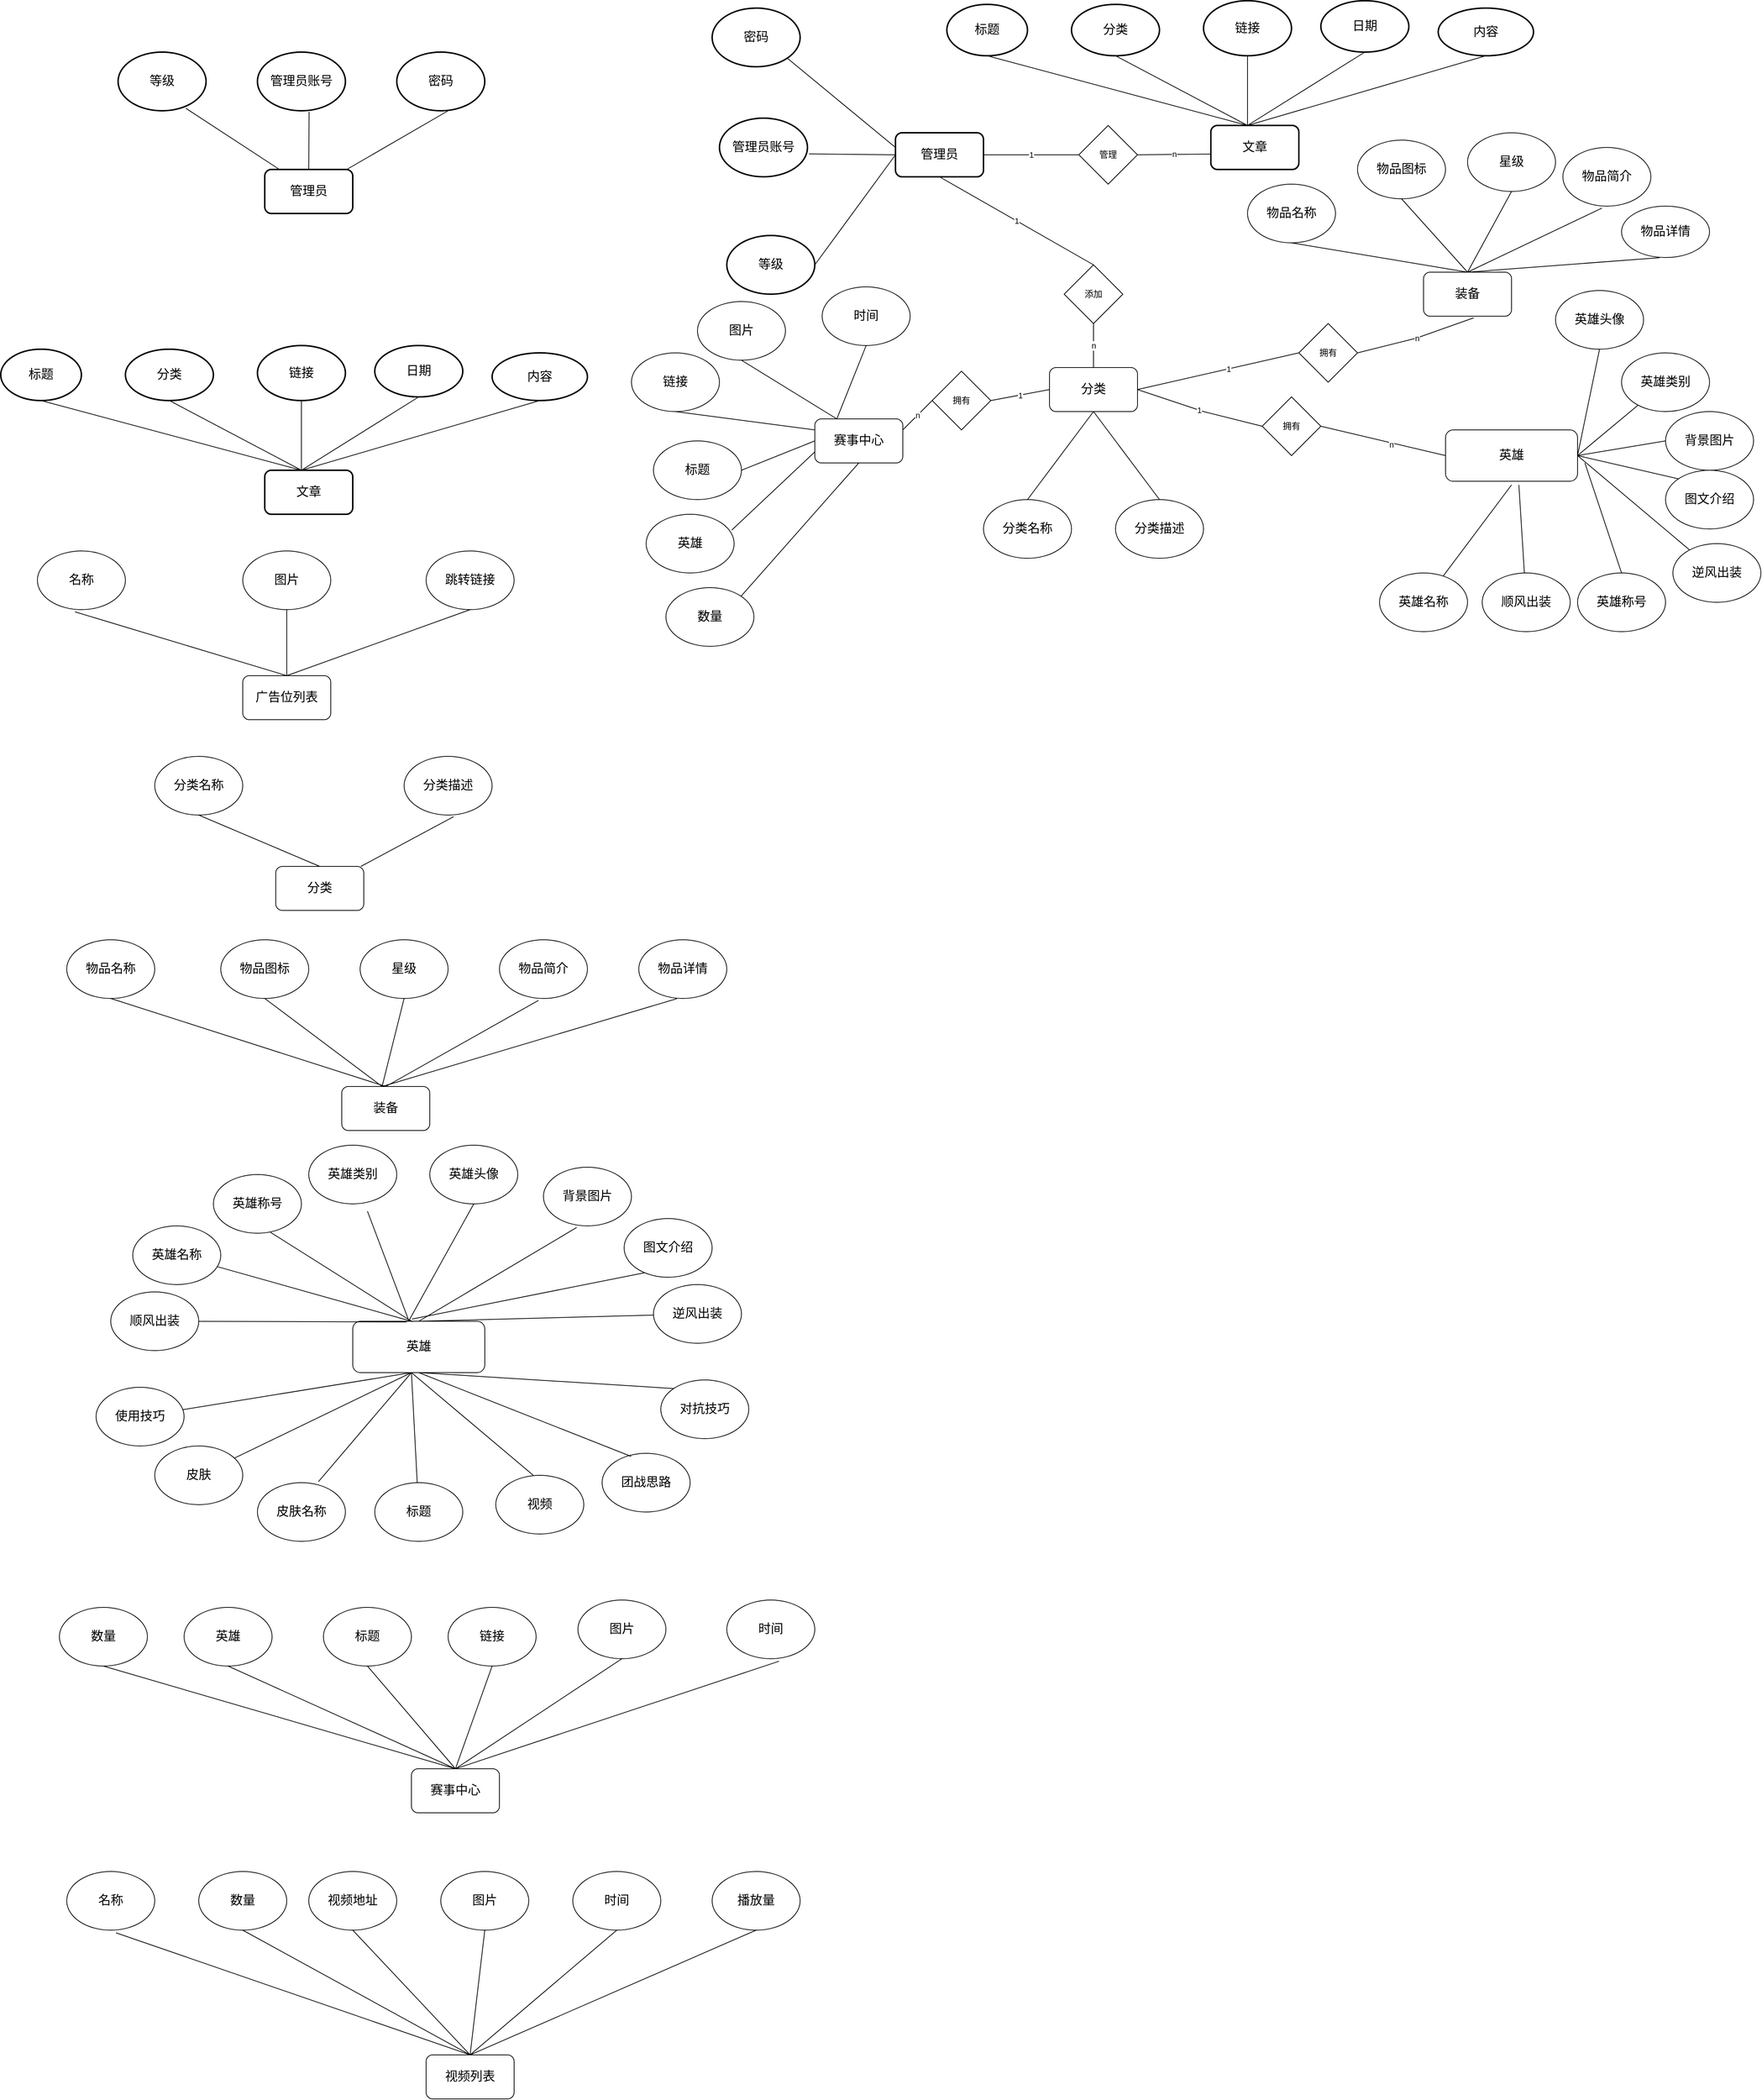 <mxfile version="17.4.6" type="github">
  <diagram id="eyGDdHHhYm5MIfj8DVzb" name="Page-1">
    <mxGraphModel dx="1697" dy="898" grid="1" gridSize="10" guides="1" tooltips="1" connect="1" arrows="1" fold="1" page="1" pageScale="1" pageWidth="827" pageHeight="1169" math="0" shadow="0">
      <root>
        <mxCell id="0" />
        <mxCell id="1" parent="0" />
        <mxCell id="hwnpkhhHSy6IdxLEVY1z-1" value="管理员" style="rounded=1;whiteSpace=wrap;html=1;strokeWidth=2;fontSize=17;" parent="1" vertex="1">
          <mxGeometry x="400" y="260" width="120" height="60" as="geometry" />
        </mxCell>
        <mxCell id="hwnpkhhHSy6IdxLEVY1z-2" value="等级" style="ellipse;whiteSpace=wrap;html=1;strokeWidth=2;fontSize=17;" parent="1" vertex="1">
          <mxGeometry x="200" y="100" width="120" height="80" as="geometry" />
        </mxCell>
        <mxCell id="hwnpkhhHSy6IdxLEVY1z-3" value="管理员账号" style="ellipse;whiteSpace=wrap;html=1;strokeWidth=2;fontSize=17;" parent="1" vertex="1">
          <mxGeometry x="390" y="100" width="120" height="80" as="geometry" />
        </mxCell>
        <mxCell id="hwnpkhhHSy6IdxLEVY1z-4" value="密码" style="ellipse;whiteSpace=wrap;html=1;strokeWidth=2;fontSize=17;" parent="1" vertex="1">
          <mxGeometry x="580" y="100" width="120" height="80" as="geometry" />
        </mxCell>
        <mxCell id="hwnpkhhHSy6IdxLEVY1z-6" value="" style="endArrow=none;html=1;rounded=0;fontSize=17;entryX=0.77;entryY=0.958;entryDx=0;entryDy=0;entryPerimeter=0;" parent="1" target="hwnpkhhHSy6IdxLEVY1z-2" edge="1">
          <mxGeometry width="50" height="50" relative="1" as="geometry">
            <mxPoint x="420" y="260" as="sourcePoint" />
            <mxPoint x="420" y="250" as="targetPoint" />
          </mxGeometry>
        </mxCell>
        <mxCell id="hwnpkhhHSy6IdxLEVY1z-7" value="" style="endArrow=none;html=1;rounded=0;fontSize=17;entryX=0.587;entryY=1.018;entryDx=0;entryDy=0;entryPerimeter=0;" parent="1" target="hwnpkhhHSy6IdxLEVY1z-3" edge="1">
          <mxGeometry width="50" height="50" relative="1" as="geometry">
            <mxPoint x="460" y="260" as="sourcePoint" />
            <mxPoint x="475" y="180" as="targetPoint" />
          </mxGeometry>
        </mxCell>
        <mxCell id="hwnpkhhHSy6IdxLEVY1z-8" value="" style="endArrow=none;html=1;rounded=0;fontSize=17;" parent="1" source="hwnpkhhHSy6IdxLEVY1z-1" edge="1">
          <mxGeometry width="50" height="50" relative="1" as="geometry">
            <mxPoint x="600" y="230" as="sourcePoint" />
            <mxPoint x="650" y="180" as="targetPoint" />
          </mxGeometry>
        </mxCell>
        <mxCell id="hwnpkhhHSy6IdxLEVY1z-9" value="文章" style="rounded=1;whiteSpace=wrap;html=1;fontSize=17;strokeWidth=2;" parent="1" vertex="1">
          <mxGeometry x="400" y="670" width="120" height="60" as="geometry" />
        </mxCell>
        <mxCell id="hwnpkhhHSy6IdxLEVY1z-10" value="标题" style="ellipse;whiteSpace=wrap;html=1;fontSize=17;strokeWidth=2;" parent="1" vertex="1">
          <mxGeometry x="40" y="505" width="110" height="70" as="geometry" />
        </mxCell>
        <mxCell id="hwnpkhhHSy6IdxLEVY1z-14" value="分类" style="ellipse;whiteSpace=wrap;html=1;fontSize=17;strokeWidth=2;" parent="1" vertex="1">
          <mxGeometry x="210" y="505" width="120" height="70" as="geometry" />
        </mxCell>
        <mxCell id="hwnpkhhHSy6IdxLEVY1z-15" value="&lt;b style=&quot;color: rgba(0, 0, 0, 0); font-family: monospace; font-size: 0px; font-style: normal; letter-spacing: normal; text-indent: 0px; text-transform: none; word-spacing: 0px; background-color: rgb(248, 249, 250);&quot;&gt;&amp;nbsp;&lt;/b&gt;" style="text;whiteSpace=wrap;html=1;fontSize=17;" parent="1" vertex="1">
          <mxGeometry x="460" y="510" width="30" height="40" as="geometry" />
        </mxCell>
        <mxCell id="hwnpkhhHSy6IdxLEVY1z-16" value="&#xa;&#xa;&lt;span style=&quot;color: rgba(0, 0, 0, 0); font-family: monospace; font-size: 0px; font-style: normal; font-weight: 400; letter-spacing: normal; text-indent: 0px; text-transform: none; word-spacing: 0px; background-color: rgb(248, 249, 250); display: inline; float: none;&quot;&gt;&amp;nbsp;&lt;/span&gt;&#xa;&#xa;" style="text;whiteSpace=wrap;html=1;fontSize=17;" parent="1" vertex="1">
          <mxGeometry x="430" y="520" width="30" height="40" as="geometry" />
        </mxCell>
        <mxCell id="hwnpkhhHSy6IdxLEVY1z-17" value="链接" style="ellipse;whiteSpace=wrap;html=1;fontSize=17;strokeWidth=2;" parent="1" vertex="1">
          <mxGeometry x="390" y="500" width="120" height="75" as="geometry" />
        </mxCell>
        <mxCell id="hwnpkhhHSy6IdxLEVY1z-18" value="日期" style="ellipse;whiteSpace=wrap;html=1;fontSize=17;strokeWidth=2;" parent="1" vertex="1">
          <mxGeometry x="550" y="500" width="120" height="70" as="geometry" />
        </mxCell>
        <mxCell id="hwnpkhhHSy6IdxLEVY1z-19" value="内容" style="ellipse;whiteSpace=wrap;html=1;fontSize=17;strokeWidth=2;" parent="1" vertex="1">
          <mxGeometry x="710" y="510" width="130" height="65" as="geometry" />
        </mxCell>
        <mxCell id="hwnpkhhHSy6IdxLEVY1z-21" value="" style="endArrow=none;html=1;rounded=0;fontSize=17;entryX=0.5;entryY=1;entryDx=0;entryDy=0;" parent="1" target="hwnpkhhHSy6IdxLEVY1z-17" edge="1">
          <mxGeometry width="50" height="50" relative="1" as="geometry">
            <mxPoint x="450" y="670" as="sourcePoint" />
            <mxPoint x="540" y="510" as="targetPoint" />
          </mxGeometry>
        </mxCell>
        <mxCell id="hwnpkhhHSy6IdxLEVY1z-22" value="" style="endArrow=none;html=1;rounded=0;fontSize=17;entryX=0.5;entryY=1;entryDx=0;entryDy=0;" parent="1" target="hwnpkhhHSy6IdxLEVY1z-18" edge="1">
          <mxGeometry width="50" height="50" relative="1" as="geometry">
            <mxPoint x="450" y="670" as="sourcePoint" />
            <mxPoint x="610" y="580" as="targetPoint" />
          </mxGeometry>
        </mxCell>
        <mxCell id="hwnpkhhHSy6IdxLEVY1z-23" value="" style="endArrow=none;html=1;rounded=0;fontSize=17;exitX=0.5;exitY=1;exitDx=0;exitDy=0;" parent="1" source="hwnpkhhHSy6IdxLEVY1z-19" edge="1">
          <mxGeometry width="50" height="50" relative="1" as="geometry">
            <mxPoint x="490" y="560" as="sourcePoint" />
            <mxPoint x="450" y="670" as="targetPoint" />
          </mxGeometry>
        </mxCell>
        <mxCell id="hwnpkhhHSy6IdxLEVY1z-24" value="" style="endArrow=none;html=1;rounded=0;fontSize=17;entryX=0.5;entryY=1;entryDx=0;entryDy=0;" parent="1" target="hwnpkhhHSy6IdxLEVY1z-14" edge="1">
          <mxGeometry width="50" height="50" relative="1" as="geometry">
            <mxPoint x="450" y="670" as="sourcePoint" />
            <mxPoint x="540" y="510" as="targetPoint" />
          </mxGeometry>
        </mxCell>
        <mxCell id="hwnpkhhHSy6IdxLEVY1z-25" value="" style="endArrow=none;html=1;rounded=0;fontSize=17;entryX=0.5;entryY=1;entryDx=0;entryDy=0;" parent="1" target="hwnpkhhHSy6IdxLEVY1z-10" edge="1">
          <mxGeometry width="50" height="50" relative="1" as="geometry">
            <mxPoint x="450" y="670" as="sourcePoint" />
            <mxPoint x="540" y="510" as="targetPoint" />
          </mxGeometry>
        </mxCell>
        <mxCell id="nd0daHBH84rm-9Ns5imj-1" value="广告位列表" style="rounded=1;whiteSpace=wrap;html=1;fontSize=17;" parent="1" vertex="1">
          <mxGeometry x="370" y="950" width="120" height="60" as="geometry" />
        </mxCell>
        <mxCell id="nd0daHBH84rm-9Ns5imj-2" value="名称" style="ellipse;whiteSpace=wrap;html=1;fontSize=17;" parent="1" vertex="1">
          <mxGeometry x="90" y="780" width="120" height="80" as="geometry" />
        </mxCell>
        <mxCell id="nd0daHBH84rm-9Ns5imj-3" value="图片" style="ellipse;whiteSpace=wrap;html=1;fontSize=17;" parent="1" vertex="1">
          <mxGeometry x="370" y="780" width="120" height="80" as="geometry" />
        </mxCell>
        <mxCell id="nd0daHBH84rm-9Ns5imj-4" value="跳转链接" style="ellipse;whiteSpace=wrap;html=1;fontSize=17;" parent="1" vertex="1">
          <mxGeometry x="620" y="780" width="120" height="80" as="geometry" />
        </mxCell>
        <mxCell id="nd0daHBH84rm-9Ns5imj-5" value="分类" style="rounded=1;whiteSpace=wrap;html=1;fontSize=17;" parent="1" vertex="1">
          <mxGeometry x="415" y="1210" width="120" height="60" as="geometry" />
        </mxCell>
        <mxCell id="nd0daHBH84rm-9Ns5imj-6" value="分类名称" style="ellipse;whiteSpace=wrap;html=1;fontSize=17;" parent="1" vertex="1">
          <mxGeometry x="250" y="1060" width="120" height="80" as="geometry" />
        </mxCell>
        <mxCell id="nd0daHBH84rm-9Ns5imj-7" value="分类描述" style="ellipse;whiteSpace=wrap;html=1;fontSize=17;" parent="1" vertex="1">
          <mxGeometry x="590" y="1060" width="120" height="80" as="geometry" />
        </mxCell>
        <mxCell id="nd0daHBH84rm-9Ns5imj-9" value="装备" style="rounded=1;whiteSpace=wrap;html=1;fontSize=17;" parent="1" vertex="1">
          <mxGeometry x="505" y="1510" width="120" height="60" as="geometry" />
        </mxCell>
        <mxCell id="nd0daHBH84rm-9Ns5imj-10" value="物品名称" style="ellipse;whiteSpace=wrap;html=1;fontSize=17;" parent="1" vertex="1">
          <mxGeometry x="130" y="1310" width="120" height="80" as="geometry" />
        </mxCell>
        <mxCell id="nd0daHBH84rm-9Ns5imj-11" value="物品图标" style="ellipse;whiteSpace=wrap;html=1;fontSize=17;" parent="1" vertex="1">
          <mxGeometry x="340" y="1310" width="120" height="80" as="geometry" />
        </mxCell>
        <mxCell id="nd0daHBH84rm-9Ns5imj-12" value="星级" style="ellipse;whiteSpace=wrap;html=1;fontSize=17;" parent="1" vertex="1">
          <mxGeometry x="530" y="1310" width="120" height="80" as="geometry" />
        </mxCell>
        <mxCell id="nd0daHBH84rm-9Ns5imj-15" value="物品简介" style="ellipse;whiteSpace=wrap;html=1;fontSize=17;" parent="1" vertex="1">
          <mxGeometry x="720" y="1310" width="120" height="80" as="geometry" />
        </mxCell>
        <mxCell id="nd0daHBH84rm-9Ns5imj-16" value="物品详情" style="ellipse;whiteSpace=wrap;html=1;fontSize=17;" parent="1" vertex="1">
          <mxGeometry x="910" y="1310" width="120" height="80" as="geometry" />
        </mxCell>
        <mxCell id="nd0daHBH84rm-9Ns5imj-17" value="英雄" style="rounded=1;whiteSpace=wrap;html=1;fontSize=17;" parent="1" vertex="1">
          <mxGeometry x="520" y="1830" width="180" height="70" as="geometry" />
        </mxCell>
        <mxCell id="nd0daHBH84rm-9Ns5imj-18" value="" style="endArrow=none;html=1;rounded=0;exitX=0.5;exitY=0;exitDx=0;exitDy=0;entryX=0.427;entryY=1.037;entryDx=0;entryDy=0;entryPerimeter=0;fontSize=17;" parent="1" source="nd0daHBH84rm-9Ns5imj-1" target="nd0daHBH84rm-9Ns5imj-2" edge="1">
          <mxGeometry width="50" height="50" relative="1" as="geometry">
            <mxPoint x="530" y="840" as="sourcePoint" />
            <mxPoint x="580" y="790" as="targetPoint" />
          </mxGeometry>
        </mxCell>
        <mxCell id="nd0daHBH84rm-9Ns5imj-19" value="" style="endArrow=none;html=1;rounded=0;exitX=0.5;exitY=0;exitDx=0;exitDy=0;fontSize=17;" parent="1" source="nd0daHBH84rm-9Ns5imj-1" target="nd0daHBH84rm-9Ns5imj-3" edge="1">
          <mxGeometry width="50" height="50" relative="1" as="geometry">
            <mxPoint x="440" y="950" as="sourcePoint" />
            <mxPoint x="580" y="790" as="targetPoint" />
          </mxGeometry>
        </mxCell>
        <mxCell id="nd0daHBH84rm-9Ns5imj-20" value="" style="endArrow=none;html=1;rounded=0;entryX=0.5;entryY=1;entryDx=0;entryDy=0;fontSize=17;" parent="1" target="nd0daHBH84rm-9Ns5imj-4" edge="1">
          <mxGeometry width="50" height="50" relative="1" as="geometry">
            <mxPoint x="430" y="950" as="sourcePoint" />
            <mxPoint x="580" y="790" as="targetPoint" />
          </mxGeometry>
        </mxCell>
        <mxCell id="nd0daHBH84rm-9Ns5imj-21" value="" style="endArrow=none;html=1;rounded=0;exitX=0.5;exitY=0;exitDx=0;exitDy=0;entryX=0.5;entryY=1;entryDx=0;entryDy=0;fontSize=17;" parent="1" source="nd0daHBH84rm-9Ns5imj-5" target="nd0daHBH84rm-9Ns5imj-6" edge="1">
          <mxGeometry width="50" height="50" relative="1" as="geometry">
            <mxPoint x="530" y="1110" as="sourcePoint" />
            <mxPoint x="580" y="1060" as="targetPoint" />
          </mxGeometry>
        </mxCell>
        <mxCell id="nd0daHBH84rm-9Ns5imj-22" value="" style="endArrow=none;html=1;rounded=0;entryX=0.563;entryY=1.028;entryDx=0;entryDy=0;entryPerimeter=0;fontSize=17;" parent="1" source="nd0daHBH84rm-9Ns5imj-5" target="nd0daHBH84rm-9Ns5imj-7" edge="1">
          <mxGeometry width="50" height="50" relative="1" as="geometry">
            <mxPoint x="530" y="1110" as="sourcePoint" />
            <mxPoint x="580" y="1060" as="targetPoint" />
          </mxGeometry>
        </mxCell>
        <mxCell id="nd0daHBH84rm-9Ns5imj-23" value="" style="endArrow=none;html=1;rounded=0;exitX=0.5;exitY=0;exitDx=0;exitDy=0;entryX=0.5;entryY=1;entryDx=0;entryDy=0;fontSize=17;" parent="1" source="nd0daHBH84rm-9Ns5imj-9" target="nd0daHBH84rm-9Ns5imj-10" edge="1">
          <mxGeometry width="50" height="50" relative="1" as="geometry">
            <mxPoint x="530" y="1370" as="sourcePoint" />
            <mxPoint x="190" y="1400" as="targetPoint" />
          </mxGeometry>
        </mxCell>
        <mxCell id="nd0daHBH84rm-9Ns5imj-24" value="" style="endArrow=none;html=1;rounded=0;entryX=0.5;entryY=1;entryDx=0;entryDy=0;fontSize=17;" parent="1" target="nd0daHBH84rm-9Ns5imj-11" edge="1">
          <mxGeometry width="50" height="50" relative="1" as="geometry">
            <mxPoint x="560" y="1510" as="sourcePoint" />
            <mxPoint x="580" y="1320" as="targetPoint" />
          </mxGeometry>
        </mxCell>
        <mxCell id="nd0daHBH84rm-9Ns5imj-25" value="" style="endArrow=none;html=1;rounded=0;entryX=0.5;entryY=1;entryDx=0;entryDy=0;fontSize=17;" parent="1" target="nd0daHBH84rm-9Ns5imj-12" edge="1">
          <mxGeometry width="50" height="50" relative="1" as="geometry">
            <mxPoint x="560" y="1510" as="sourcePoint" />
            <mxPoint x="590" y="1400" as="targetPoint" />
          </mxGeometry>
        </mxCell>
        <mxCell id="nd0daHBH84rm-9Ns5imj-26" value="" style="endArrow=none;html=1;rounded=0;exitX=0.5;exitY=0;exitDx=0;exitDy=0;entryX=0.443;entryY=1.033;entryDx=0;entryDy=0;entryPerimeter=0;fontSize=17;" parent="1" source="nd0daHBH84rm-9Ns5imj-9" target="nd0daHBH84rm-9Ns5imj-15" edge="1">
          <mxGeometry width="50" height="50" relative="1" as="geometry">
            <mxPoint x="530" y="1370" as="sourcePoint" />
            <mxPoint x="580" y="1320" as="targetPoint" />
          </mxGeometry>
        </mxCell>
        <mxCell id="nd0daHBH84rm-9Ns5imj-27" value="" style="endArrow=none;html=1;rounded=0;entryX=0.433;entryY=1.003;entryDx=0;entryDy=0;entryPerimeter=0;fontSize=17;" parent="1" target="nd0daHBH84rm-9Ns5imj-16" edge="1">
          <mxGeometry width="50" height="50" relative="1" as="geometry">
            <mxPoint x="560" y="1510" as="sourcePoint" />
            <mxPoint x="580" y="1320" as="targetPoint" />
          </mxGeometry>
        </mxCell>
        <mxCell id="nd0daHBH84rm-9Ns5imj-28" value="英雄名称" style="ellipse;whiteSpace=wrap;html=1;fontSize=17;" parent="1" vertex="1">
          <mxGeometry x="220" y="1700" width="120" height="80" as="geometry" />
        </mxCell>
        <mxCell id="nd0daHBH84rm-9Ns5imj-29" value="英雄称号" style="ellipse;whiteSpace=wrap;html=1;fontSize=17;" parent="1" vertex="1">
          <mxGeometry x="330" y="1630" width="120" height="80" as="geometry" />
        </mxCell>
        <mxCell id="nd0daHBH84rm-9Ns5imj-30" value="英雄类别" style="ellipse;whiteSpace=wrap;html=1;fontSize=17;" parent="1" vertex="1">
          <mxGeometry x="460" y="1590" width="120" height="80" as="geometry" />
        </mxCell>
        <mxCell id="nd0daHBH84rm-9Ns5imj-31" value="英雄头像" style="ellipse;whiteSpace=wrap;html=1;fontSize=17;" parent="1" vertex="1">
          <mxGeometry x="625" y="1590" width="120" height="80" as="geometry" />
        </mxCell>
        <mxCell id="nd0daHBH84rm-9Ns5imj-32" value="背景图片" style="ellipse;whiteSpace=wrap;html=1;fontSize=17;" parent="1" vertex="1">
          <mxGeometry x="780" y="1620" width="120" height="80" as="geometry" />
        </mxCell>
        <mxCell id="nd0daHBH84rm-9Ns5imj-33" value="图文介绍" style="ellipse;whiteSpace=wrap;html=1;fontSize=17;" parent="1" vertex="1">
          <mxGeometry x="890" y="1690" width="120" height="80" as="geometry" />
        </mxCell>
        <mxCell id="nd0daHBH84rm-9Ns5imj-34" value="皮肤" style="ellipse;whiteSpace=wrap;html=1;fontSize=17;" parent="1" vertex="1">
          <mxGeometry x="250" y="2000" width="120" height="80" as="geometry" />
        </mxCell>
        <mxCell id="nd0daHBH84rm-9Ns5imj-35" value="皮肤名称" style="ellipse;whiteSpace=wrap;html=1;fontSize=17;" parent="1" vertex="1">
          <mxGeometry x="390" y="2050" width="120" height="80" as="geometry" />
        </mxCell>
        <mxCell id="nd0daHBH84rm-9Ns5imj-36" value="标题" style="ellipse;whiteSpace=wrap;html=1;fontSize=17;" parent="1" vertex="1">
          <mxGeometry x="550" y="2050" width="120" height="80" as="geometry" />
        </mxCell>
        <mxCell id="nd0daHBH84rm-9Ns5imj-37" value="视频" style="ellipse;whiteSpace=wrap;html=1;fontSize=17;" parent="1" vertex="1">
          <mxGeometry x="715" y="2040" width="120" height="80" as="geometry" />
        </mxCell>
        <mxCell id="nd0daHBH84rm-9Ns5imj-38" value="顺风出装" style="ellipse;whiteSpace=wrap;html=1;fontSize=17;" parent="1" vertex="1">
          <mxGeometry x="190" y="1790" width="120" height="80" as="geometry" />
        </mxCell>
        <mxCell id="nd0daHBH84rm-9Ns5imj-39" value="逆风出装" style="ellipse;whiteSpace=wrap;html=1;fontSize=17;" parent="1" vertex="1">
          <mxGeometry x="930" y="1780" width="120" height="80" as="geometry" />
        </mxCell>
        <mxCell id="nd0daHBH84rm-9Ns5imj-40" value="使用技巧" style="ellipse;whiteSpace=wrap;html=1;fontSize=17;" parent="1" vertex="1">
          <mxGeometry x="170" y="1920" width="120" height="80" as="geometry" />
        </mxCell>
        <mxCell id="nd0daHBH84rm-9Ns5imj-41" value="对抗技巧" style="ellipse;whiteSpace=wrap;html=1;fontSize=17;" parent="1" vertex="1">
          <mxGeometry x="940" y="1910" width="120" height="80" as="geometry" />
        </mxCell>
        <mxCell id="nd0daHBH84rm-9Ns5imj-42" value="团战思路" style="ellipse;whiteSpace=wrap;html=1;fontSize=17;" parent="1" vertex="1">
          <mxGeometry x="860" y="2010" width="120" height="80" as="geometry" />
        </mxCell>
        <mxCell id="nd0daHBH84rm-9Ns5imj-43" value="" style="endArrow=none;html=1;rounded=0;fontSize=17;" parent="1" source="nd0daHBH84rm-9Ns5imj-17" edge="1">
          <mxGeometry width="50" height="50" relative="1" as="geometry">
            <mxPoint x="580" y="1910" as="sourcePoint" />
            <mxPoint x="540" y="1680" as="targetPoint" />
          </mxGeometry>
        </mxCell>
        <mxCell id="nd0daHBH84rm-9Ns5imj-44" value="" style="endArrow=none;html=1;rounded=0;fontSize=17;entryX=0.5;entryY=1;entryDx=0;entryDy=0;exitX=0.427;exitY=-0.02;exitDx=0;exitDy=0;exitPerimeter=0;" parent="1" source="nd0daHBH84rm-9Ns5imj-17" target="nd0daHBH84rm-9Ns5imj-31" edge="1">
          <mxGeometry width="50" height="50" relative="1" as="geometry">
            <mxPoint x="580" y="1910" as="sourcePoint" />
            <mxPoint x="630" y="1860" as="targetPoint" />
          </mxGeometry>
        </mxCell>
        <mxCell id="nd0daHBH84rm-9Ns5imj-45" value="" style="endArrow=none;html=1;rounded=0;fontSize=17;entryX=0.377;entryY=1.028;entryDx=0;entryDy=0;entryPerimeter=0;" parent="1" target="nd0daHBH84rm-9Ns5imj-32" edge="1">
          <mxGeometry width="50" height="50" relative="1" as="geometry">
            <mxPoint x="610" y="1830" as="sourcePoint" />
            <mxPoint x="630" y="1860" as="targetPoint" />
          </mxGeometry>
        </mxCell>
        <mxCell id="nd0daHBH84rm-9Ns5imj-46" value="" style="endArrow=none;html=1;rounded=0;fontSize=17;exitX=0.647;exitY=0.983;exitDx=0;exitDy=0;exitPerimeter=0;" parent="1" source="nd0daHBH84rm-9Ns5imj-29" edge="1">
          <mxGeometry width="50" height="50" relative="1" as="geometry">
            <mxPoint x="580" y="1910" as="sourcePoint" />
            <mxPoint x="600" y="1830" as="targetPoint" />
          </mxGeometry>
        </mxCell>
        <mxCell id="nd0daHBH84rm-9Ns5imj-47" value="" style="endArrow=none;html=1;rounded=0;fontSize=17;entryX=0.431;entryY=-0.031;entryDx=0;entryDy=0;entryPerimeter=0;" parent="1" source="nd0daHBH84rm-9Ns5imj-28" target="nd0daHBH84rm-9Ns5imj-17" edge="1">
          <mxGeometry width="50" height="50" relative="1" as="geometry">
            <mxPoint x="580" y="1910" as="sourcePoint" />
            <mxPoint x="630" y="1860" as="targetPoint" />
            <Array as="points">
              <mxPoint x="600" y="1830" />
            </Array>
          </mxGeometry>
        </mxCell>
        <mxCell id="nd0daHBH84rm-9Ns5imj-48" value="" style="endArrow=none;html=1;rounded=0;fontSize=17;entryX=0.409;entryY=0.014;entryDx=0;entryDy=0;entryPerimeter=0;" parent="1" source="nd0daHBH84rm-9Ns5imj-38" target="nd0daHBH84rm-9Ns5imj-17" edge="1">
          <mxGeometry width="50" height="50" relative="1" as="geometry">
            <mxPoint x="580" y="1910" as="sourcePoint" />
            <mxPoint x="630" y="1860" as="targetPoint" />
          </mxGeometry>
        </mxCell>
        <mxCell id="nd0daHBH84rm-9Ns5imj-49" value="" style="endArrow=none;html=1;rounded=0;fontSize=17;" parent="1" source="nd0daHBH84rm-9Ns5imj-39" edge="1">
          <mxGeometry width="50" height="50" relative="1" as="geometry">
            <mxPoint x="580" y="1910" as="sourcePoint" />
            <mxPoint x="610" y="1830" as="targetPoint" />
          </mxGeometry>
        </mxCell>
        <mxCell id="nd0daHBH84rm-9Ns5imj-50" value="" style="endArrow=none;html=1;rounded=0;fontSize=17;" parent="1" source="nd0daHBH84rm-9Ns5imj-34" edge="1">
          <mxGeometry width="50" height="50" relative="1" as="geometry">
            <mxPoint x="580" y="1910" as="sourcePoint" />
            <mxPoint x="600" y="1900" as="targetPoint" />
          </mxGeometry>
        </mxCell>
        <mxCell id="nd0daHBH84rm-9Ns5imj-51" value="" style="endArrow=none;html=1;rounded=0;fontSize=17;exitX=0.693;exitY=-0.017;exitDx=0;exitDy=0;exitPerimeter=0;" parent="1" source="nd0daHBH84rm-9Ns5imj-35" edge="1">
          <mxGeometry width="50" height="50" relative="1" as="geometry">
            <mxPoint x="580" y="1910" as="sourcePoint" />
            <mxPoint x="600" y="1900" as="targetPoint" />
          </mxGeometry>
        </mxCell>
        <mxCell id="nd0daHBH84rm-9Ns5imj-52" value="" style="endArrow=none;html=1;rounded=0;fontSize=17;" parent="1" target="nd0daHBH84rm-9Ns5imj-36" edge="1">
          <mxGeometry width="50" height="50" relative="1" as="geometry">
            <mxPoint x="600" y="1900" as="sourcePoint" />
            <mxPoint x="630" y="1860" as="targetPoint" />
          </mxGeometry>
        </mxCell>
        <mxCell id="nd0daHBH84rm-9Ns5imj-53" value="" style="endArrow=none;html=1;rounded=0;fontSize=17;entryX=0.425;entryY=-0.002;entryDx=0;entryDy=0;entryPerimeter=0;" parent="1" target="nd0daHBH84rm-9Ns5imj-37" edge="1">
          <mxGeometry width="50" height="50" relative="1" as="geometry">
            <mxPoint x="600" y="1900" as="sourcePoint" />
            <mxPoint x="630" y="1860" as="targetPoint" />
          </mxGeometry>
        </mxCell>
        <mxCell id="nd0daHBH84rm-9Ns5imj-54" value="" style="endArrow=none;html=1;rounded=0;fontSize=17;entryX=0.33;entryY=0.053;entryDx=0;entryDy=0;entryPerimeter=0;" parent="1" target="nd0daHBH84rm-9Ns5imj-42" edge="1">
          <mxGeometry width="50" height="50" relative="1" as="geometry">
            <mxPoint x="610" y="1900" as="sourcePoint" />
            <mxPoint x="630" y="1860" as="targetPoint" />
          </mxGeometry>
        </mxCell>
        <mxCell id="nd0daHBH84rm-9Ns5imj-55" value="" style="endArrow=none;html=1;rounded=0;fontSize=17;entryX=0;entryY=0;entryDx=0;entryDy=0;" parent="1" target="nd0daHBH84rm-9Ns5imj-41" edge="1">
          <mxGeometry width="50" height="50" relative="1" as="geometry">
            <mxPoint x="610" y="1900" as="sourcePoint" />
            <mxPoint x="630" y="1860" as="targetPoint" />
          </mxGeometry>
        </mxCell>
        <mxCell id="nd0daHBH84rm-9Ns5imj-56" value="" style="endArrow=none;html=1;rounded=0;fontSize=17;entryX=0.233;entryY=0.923;entryDx=0;entryDy=0;entryPerimeter=0;exitX=0.449;exitY=-0.043;exitDx=0;exitDy=0;exitPerimeter=0;" parent="1" source="nd0daHBH84rm-9Ns5imj-17" target="nd0daHBH84rm-9Ns5imj-33" edge="1">
          <mxGeometry width="50" height="50" relative="1" as="geometry">
            <mxPoint x="580" y="1910" as="sourcePoint" />
            <mxPoint x="630" y="1860" as="targetPoint" />
          </mxGeometry>
        </mxCell>
        <mxCell id="nd0daHBH84rm-9Ns5imj-58" value="" style="endArrow=none;html=1;rounded=0;fontSize=17;" parent="1" source="nd0daHBH84rm-9Ns5imj-40" edge="1">
          <mxGeometry width="50" height="50" relative="1" as="geometry">
            <mxPoint x="650" y="1880" as="sourcePoint" />
            <mxPoint x="600" y="1900" as="targetPoint" />
          </mxGeometry>
        </mxCell>
        <mxCell id="nd0daHBH84rm-9Ns5imj-59" value="赛事中心" style="rounded=1;whiteSpace=wrap;html=1;fontSize=17;" parent="1" vertex="1">
          <mxGeometry x="600" y="2440" width="120" height="60" as="geometry" />
        </mxCell>
        <mxCell id="nd0daHBH84rm-9Ns5imj-60" value="数量" style="ellipse;whiteSpace=wrap;html=1;fontSize=17;" parent="1" vertex="1">
          <mxGeometry x="120" y="2220" width="120" height="80" as="geometry" />
        </mxCell>
        <mxCell id="nd0daHBH84rm-9Ns5imj-61" value="标题" style="ellipse;whiteSpace=wrap;html=1;fontSize=17;" parent="1" vertex="1">
          <mxGeometry x="480" y="2220" width="120" height="80" as="geometry" />
        </mxCell>
        <mxCell id="nd0daHBH84rm-9Ns5imj-62" value="链接" style="ellipse;whiteSpace=wrap;html=1;fontSize=17;" parent="1" vertex="1">
          <mxGeometry x="650" y="2220" width="120" height="80" as="geometry" />
        </mxCell>
        <mxCell id="nd0daHBH84rm-9Ns5imj-63" value="英雄" style="ellipse;whiteSpace=wrap;html=1;fontSize=17;" parent="1" vertex="1">
          <mxGeometry x="290" y="2220" width="120" height="80" as="geometry" />
        </mxCell>
        <mxCell id="nd0daHBH84rm-9Ns5imj-64" value="图片" style="ellipse;whiteSpace=wrap;html=1;fontSize=17;" parent="1" vertex="1">
          <mxGeometry x="827" y="2210" width="120" height="80" as="geometry" />
        </mxCell>
        <mxCell id="nd0daHBH84rm-9Ns5imj-65" value="时间" style="ellipse;whiteSpace=wrap;html=1;fontSize=17;" parent="1" vertex="1">
          <mxGeometry x="1030" y="2210" width="120" height="80" as="geometry" />
        </mxCell>
        <mxCell id="nd0daHBH84rm-9Ns5imj-66" value="" style="endArrow=none;html=1;rounded=0;fontSize=17;exitX=0.5;exitY=1;exitDx=0;exitDy=0;entryX=0.5;entryY=0;entryDx=0;entryDy=0;" parent="1" source="nd0daHBH84rm-9Ns5imj-60" target="nd0daHBH84rm-9Ns5imj-59" edge="1">
          <mxGeometry width="50" height="50" relative="1" as="geometry">
            <mxPoint x="640" y="2410" as="sourcePoint" />
            <mxPoint x="690" y="2360" as="targetPoint" />
          </mxGeometry>
        </mxCell>
        <mxCell id="nd0daHBH84rm-9Ns5imj-67" value="" style="endArrow=none;html=1;rounded=0;fontSize=17;exitX=0.5;exitY=1;exitDx=0;exitDy=0;entryX=0.5;entryY=0;entryDx=0;entryDy=0;" parent="1" source="nd0daHBH84rm-9Ns5imj-63" target="nd0daHBH84rm-9Ns5imj-59" edge="1">
          <mxGeometry width="50" height="50" relative="1" as="geometry">
            <mxPoint x="640" y="2410" as="sourcePoint" />
            <mxPoint x="690" y="2360" as="targetPoint" />
          </mxGeometry>
        </mxCell>
        <mxCell id="nd0daHBH84rm-9Ns5imj-68" value="" style="endArrow=none;html=1;rounded=0;fontSize=17;exitX=0.5;exitY=1;exitDx=0;exitDy=0;entryX=0.5;entryY=0;entryDx=0;entryDy=0;" parent="1" source="nd0daHBH84rm-9Ns5imj-61" target="nd0daHBH84rm-9Ns5imj-59" edge="1">
          <mxGeometry width="50" height="50" relative="1" as="geometry">
            <mxPoint x="640" y="2410" as="sourcePoint" />
            <mxPoint x="690" y="2360" as="targetPoint" />
          </mxGeometry>
        </mxCell>
        <mxCell id="nd0daHBH84rm-9Ns5imj-69" value="" style="endArrow=none;html=1;rounded=0;fontSize=17;entryX=0.5;entryY=1;entryDx=0;entryDy=0;exitX=0.5;exitY=0;exitDx=0;exitDy=0;" parent="1" source="nd0daHBH84rm-9Ns5imj-59" target="nd0daHBH84rm-9Ns5imj-62" edge="1">
          <mxGeometry width="50" height="50" relative="1" as="geometry">
            <mxPoint x="640" y="2410" as="sourcePoint" />
            <mxPoint x="690" y="2360" as="targetPoint" />
          </mxGeometry>
        </mxCell>
        <mxCell id="nd0daHBH84rm-9Ns5imj-70" value="" style="endArrow=none;html=1;rounded=0;fontSize=17;entryX=0.5;entryY=1;entryDx=0;entryDy=0;exitX=0.5;exitY=0;exitDx=0;exitDy=0;" parent="1" source="nd0daHBH84rm-9Ns5imj-59" target="nd0daHBH84rm-9Ns5imj-64" edge="1">
          <mxGeometry width="50" height="50" relative="1" as="geometry">
            <mxPoint x="650" y="2440" as="sourcePoint" />
            <mxPoint x="690" y="2360" as="targetPoint" />
          </mxGeometry>
        </mxCell>
        <mxCell id="nd0daHBH84rm-9Ns5imj-71" value="" style="endArrow=none;html=1;rounded=0;fontSize=17;entryX=0.593;entryY=1.043;entryDx=0;entryDy=0;entryPerimeter=0;exitX=0.5;exitY=0;exitDx=0;exitDy=0;" parent="1" source="nd0daHBH84rm-9Ns5imj-59" target="nd0daHBH84rm-9Ns5imj-65" edge="1">
          <mxGeometry width="50" height="50" relative="1" as="geometry">
            <mxPoint x="640" y="2410" as="sourcePoint" />
            <mxPoint x="690" y="2360" as="targetPoint" />
          </mxGeometry>
        </mxCell>
        <mxCell id="nd0daHBH84rm-9Ns5imj-72" value="视频列表" style="rounded=1;whiteSpace=wrap;html=1;fontSize=17;" parent="1" vertex="1">
          <mxGeometry x="620" y="2830" width="120" height="60" as="geometry" />
        </mxCell>
        <mxCell id="nd0daHBH84rm-9Ns5imj-73" value="名称" style="ellipse;whiteSpace=wrap;html=1;fontSize=17;" parent="1" vertex="1">
          <mxGeometry x="130" y="2580" width="120" height="80" as="geometry" />
        </mxCell>
        <mxCell id="nd0daHBH84rm-9Ns5imj-74" value="视频地址" style="ellipse;whiteSpace=wrap;html=1;fontSize=17;" parent="1" vertex="1">
          <mxGeometry x="460" y="2580" width="120" height="80" as="geometry" />
        </mxCell>
        <mxCell id="nd0daHBH84rm-9Ns5imj-75" value="图片" style="ellipse;whiteSpace=wrap;html=1;fontSize=17;" parent="1" vertex="1">
          <mxGeometry x="640" y="2580" width="120" height="80" as="geometry" />
        </mxCell>
        <mxCell id="nd0daHBH84rm-9Ns5imj-76" value="数量" style="ellipse;whiteSpace=wrap;html=1;fontSize=17;" parent="1" vertex="1">
          <mxGeometry x="310" y="2580" width="120" height="80" as="geometry" />
        </mxCell>
        <mxCell id="nd0daHBH84rm-9Ns5imj-77" value="时间" style="ellipse;whiteSpace=wrap;html=1;fontSize=17;" parent="1" vertex="1">
          <mxGeometry x="820" y="2580" width="120" height="80" as="geometry" />
        </mxCell>
        <mxCell id="nd0daHBH84rm-9Ns5imj-78" value="播放量" style="ellipse;whiteSpace=wrap;html=1;fontSize=17;" parent="1" vertex="1">
          <mxGeometry x="1010" y="2580" width="120" height="80" as="geometry" />
        </mxCell>
        <mxCell id="nd0daHBH84rm-9Ns5imj-79" value="" style="endArrow=none;html=1;rounded=0;fontSize=17;exitX=0.56;exitY=1.045;exitDx=0;exitDy=0;exitPerimeter=0;entryX=0.5;entryY=0;entryDx=0;entryDy=0;" parent="1" source="nd0daHBH84rm-9Ns5imj-73" target="nd0daHBH84rm-9Ns5imj-72" edge="1">
          <mxGeometry width="50" height="50" relative="1" as="geometry">
            <mxPoint x="590" y="2810" as="sourcePoint" />
            <mxPoint x="640" y="2760" as="targetPoint" />
          </mxGeometry>
        </mxCell>
        <mxCell id="nd0daHBH84rm-9Ns5imj-80" value="" style="endArrow=none;html=1;rounded=0;fontSize=17;entryX=0.5;entryY=1;entryDx=0;entryDy=0;" parent="1" target="nd0daHBH84rm-9Ns5imj-76" edge="1">
          <mxGeometry width="50" height="50" relative="1" as="geometry">
            <mxPoint x="680" y="2830" as="sourcePoint" />
            <mxPoint x="640" y="2760" as="targetPoint" />
          </mxGeometry>
        </mxCell>
        <mxCell id="nd0daHBH84rm-9Ns5imj-81" value="" style="endArrow=none;html=1;rounded=0;fontSize=17;entryX=0.5;entryY=1;entryDx=0;entryDy=0;exitX=0.5;exitY=0;exitDx=0;exitDy=0;" parent="1" source="nd0daHBH84rm-9Ns5imj-72" target="nd0daHBH84rm-9Ns5imj-74" edge="1">
          <mxGeometry width="50" height="50" relative="1" as="geometry">
            <mxPoint x="590" y="2810" as="sourcePoint" />
            <mxPoint x="640" y="2760" as="targetPoint" />
          </mxGeometry>
        </mxCell>
        <mxCell id="nd0daHBH84rm-9Ns5imj-82" value="" style="endArrow=none;html=1;rounded=0;fontSize=17;entryX=0.5;entryY=1;entryDx=0;entryDy=0;exitX=0.5;exitY=0;exitDx=0;exitDy=0;" parent="1" source="nd0daHBH84rm-9Ns5imj-72" target="nd0daHBH84rm-9Ns5imj-75" edge="1">
          <mxGeometry width="50" height="50" relative="1" as="geometry">
            <mxPoint x="590" y="2810" as="sourcePoint" />
            <mxPoint x="640" y="2760" as="targetPoint" />
          </mxGeometry>
        </mxCell>
        <mxCell id="nd0daHBH84rm-9Ns5imj-83" value="" style="endArrow=none;html=1;rounded=0;fontSize=17;entryX=0.5;entryY=1;entryDx=0;entryDy=0;exitX=0.5;exitY=0;exitDx=0;exitDy=0;" parent="1" source="nd0daHBH84rm-9Ns5imj-72" target="nd0daHBH84rm-9Ns5imj-77" edge="1">
          <mxGeometry width="50" height="50" relative="1" as="geometry">
            <mxPoint x="590" y="2810" as="sourcePoint" />
            <mxPoint x="640" y="2760" as="targetPoint" />
          </mxGeometry>
        </mxCell>
        <mxCell id="nd0daHBH84rm-9Ns5imj-84" value="" style="endArrow=none;html=1;rounded=0;fontSize=17;entryX=0.5;entryY=1;entryDx=0;entryDy=0;" parent="1" target="nd0daHBH84rm-9Ns5imj-78" edge="1">
          <mxGeometry width="50" height="50" relative="1" as="geometry">
            <mxPoint x="680" y="2830" as="sourcePoint" />
            <mxPoint x="640" y="2760" as="targetPoint" />
          </mxGeometry>
        </mxCell>
        <mxCell id="pHRaRe6TvIiZjguY3lsM-1" value="管理员" style="rounded=1;whiteSpace=wrap;html=1;strokeWidth=2;fontSize=17;" vertex="1" parent="1">
          <mxGeometry x="1260" y="210" width="120" height="60" as="geometry" />
        </mxCell>
        <mxCell id="pHRaRe6TvIiZjguY3lsM-2" value="等级" style="ellipse;whiteSpace=wrap;html=1;strokeWidth=2;fontSize=17;" vertex="1" parent="1">
          <mxGeometry x="1030" y="350" width="120" height="80" as="geometry" />
        </mxCell>
        <mxCell id="pHRaRe6TvIiZjguY3lsM-3" value="管理员账号" style="ellipse;whiteSpace=wrap;html=1;strokeWidth=2;fontSize=17;" vertex="1" parent="1">
          <mxGeometry x="1020" y="190" width="120" height="80" as="geometry" />
        </mxCell>
        <mxCell id="pHRaRe6TvIiZjguY3lsM-4" value="密码" style="ellipse;whiteSpace=wrap;html=1;strokeWidth=2;fontSize=17;" vertex="1" parent="1">
          <mxGeometry x="1010" y="40" width="120" height="80" as="geometry" />
        </mxCell>
        <mxCell id="pHRaRe6TvIiZjguY3lsM-5" value="" style="endArrow=none;html=1;rounded=0;fontSize=17;entryX=1;entryY=0.5;entryDx=0;entryDy=0;" edge="1" parent="1" target="pHRaRe6TvIiZjguY3lsM-2">
          <mxGeometry width="50" height="50" relative="1" as="geometry">
            <mxPoint x="1260" y="240" as="sourcePoint" />
            <mxPoint x="1160" y="380" as="targetPoint" />
          </mxGeometry>
        </mxCell>
        <mxCell id="pHRaRe6TvIiZjguY3lsM-6" value="" style="endArrow=none;html=1;rounded=0;fontSize=17;entryX=1.017;entryY=0.61;entryDx=0;entryDy=0;entryPerimeter=0;exitX=0;exitY=0.5;exitDx=0;exitDy=0;" edge="1" parent="1" target="pHRaRe6TvIiZjguY3lsM-3" source="pHRaRe6TvIiZjguY3lsM-1">
          <mxGeometry width="50" height="50" relative="1" as="geometry">
            <mxPoint x="1320" y="210" as="sourcePoint" />
            <mxPoint x="1335" y="130" as="targetPoint" />
          </mxGeometry>
        </mxCell>
        <mxCell id="pHRaRe6TvIiZjguY3lsM-7" value="" style="endArrow=none;html=1;rounded=0;fontSize=17;entryX=1;entryY=1;entryDx=0;entryDy=0;" edge="1" parent="1" target="pHRaRe6TvIiZjguY3lsM-4">
          <mxGeometry width="50" height="50" relative="1" as="geometry">
            <mxPoint x="1260" y="230" as="sourcePoint" />
            <mxPoint x="1510" y="130" as="targetPoint" />
          </mxGeometry>
        </mxCell>
        <mxCell id="pHRaRe6TvIiZjguY3lsM-48" value="管理" style="rhombus;whiteSpace=wrap;html=1;" vertex="1" parent="1">
          <mxGeometry x="1510" y="200" width="80" height="80" as="geometry" />
        </mxCell>
        <mxCell id="pHRaRe6TvIiZjguY3lsM-49" value="1" style="endArrow=none;html=1;rounded=0;exitX=1;exitY=0.5;exitDx=0;exitDy=0;entryX=0;entryY=0.5;entryDx=0;entryDy=0;" edge="1" parent="1" source="pHRaRe6TvIiZjguY3lsM-1" target="pHRaRe6TvIiZjguY3lsM-48">
          <mxGeometry width="50" height="50" relative="1" as="geometry">
            <mxPoint x="1560" y="250" as="sourcePoint" />
            <mxPoint x="1610" y="200" as="targetPoint" />
            <Array as="points">
              <mxPoint x="1440" y="240" />
            </Array>
          </mxGeometry>
        </mxCell>
        <mxCell id="pHRaRe6TvIiZjguY3lsM-83" value="文章" style="rounded=1;whiteSpace=wrap;html=1;fontSize=17;strokeWidth=2;" vertex="1" parent="1">
          <mxGeometry x="1690" y="200" width="120" height="60" as="geometry" />
        </mxCell>
        <mxCell id="pHRaRe6TvIiZjguY3lsM-84" value="标题" style="ellipse;whiteSpace=wrap;html=1;fontSize=17;strokeWidth=2;" vertex="1" parent="1">
          <mxGeometry x="1330" y="35" width="110" height="70" as="geometry" />
        </mxCell>
        <mxCell id="pHRaRe6TvIiZjguY3lsM-85" value="分类" style="ellipse;whiteSpace=wrap;html=1;fontSize=17;strokeWidth=2;" vertex="1" parent="1">
          <mxGeometry x="1500" y="35" width="120" height="70" as="geometry" />
        </mxCell>
        <mxCell id="pHRaRe6TvIiZjguY3lsM-86" value="&lt;b style=&quot;color: rgba(0, 0, 0, 0); font-family: monospace; font-size: 0px; font-style: normal; letter-spacing: normal; text-indent: 0px; text-transform: none; word-spacing: 0px; background-color: rgb(248, 249, 250);&quot;&gt;&amp;nbsp;&lt;/b&gt;" style="text;whiteSpace=wrap;html=1;fontSize=17;" vertex="1" parent="1">
          <mxGeometry x="1750" y="40" width="30" height="40" as="geometry" />
        </mxCell>
        <mxCell id="pHRaRe6TvIiZjguY3lsM-87" value="&#xa;&#xa;&lt;span style=&quot;color: rgba(0, 0, 0, 0); font-family: monospace; font-size: 0px; font-style: normal; font-weight: 400; letter-spacing: normal; text-indent: 0px; text-transform: none; word-spacing: 0px; background-color: rgb(248, 249, 250); display: inline; float: none;&quot;&gt;&amp;nbsp;&lt;/span&gt;&#xa;&#xa;" style="text;whiteSpace=wrap;html=1;fontSize=17;" vertex="1" parent="1">
          <mxGeometry x="1720" y="50" width="30" height="40" as="geometry" />
        </mxCell>
        <mxCell id="pHRaRe6TvIiZjguY3lsM-88" value="链接" style="ellipse;whiteSpace=wrap;html=1;fontSize=17;strokeWidth=2;" vertex="1" parent="1">
          <mxGeometry x="1680" y="30" width="120" height="75" as="geometry" />
        </mxCell>
        <mxCell id="pHRaRe6TvIiZjguY3lsM-89" value="日期" style="ellipse;whiteSpace=wrap;html=1;fontSize=17;strokeWidth=2;" vertex="1" parent="1">
          <mxGeometry x="1840" y="30" width="120" height="70" as="geometry" />
        </mxCell>
        <mxCell id="pHRaRe6TvIiZjguY3lsM-90" value="内容" style="ellipse;whiteSpace=wrap;html=1;fontSize=17;strokeWidth=2;" vertex="1" parent="1">
          <mxGeometry x="2000" y="40" width="130" height="65" as="geometry" />
        </mxCell>
        <mxCell id="pHRaRe6TvIiZjguY3lsM-91" value="" style="endArrow=none;html=1;rounded=0;fontSize=17;entryX=0.5;entryY=1;entryDx=0;entryDy=0;" edge="1" parent="1" target="pHRaRe6TvIiZjguY3lsM-88">
          <mxGeometry width="50" height="50" relative="1" as="geometry">
            <mxPoint x="1740" y="200" as="sourcePoint" />
            <mxPoint x="1830" y="40" as="targetPoint" />
          </mxGeometry>
        </mxCell>
        <mxCell id="pHRaRe6TvIiZjguY3lsM-92" value="" style="endArrow=none;html=1;rounded=0;fontSize=17;entryX=0.5;entryY=1;entryDx=0;entryDy=0;" edge="1" parent="1" target="pHRaRe6TvIiZjguY3lsM-89">
          <mxGeometry width="50" height="50" relative="1" as="geometry">
            <mxPoint x="1740" y="200" as="sourcePoint" />
            <mxPoint x="1900" y="110" as="targetPoint" />
          </mxGeometry>
        </mxCell>
        <mxCell id="pHRaRe6TvIiZjguY3lsM-93" value="" style="endArrow=none;html=1;rounded=0;fontSize=17;exitX=0.5;exitY=1;exitDx=0;exitDy=0;" edge="1" parent="1" source="pHRaRe6TvIiZjguY3lsM-90">
          <mxGeometry width="50" height="50" relative="1" as="geometry">
            <mxPoint x="1780" y="90" as="sourcePoint" />
            <mxPoint x="1740" y="200" as="targetPoint" />
          </mxGeometry>
        </mxCell>
        <mxCell id="pHRaRe6TvIiZjguY3lsM-94" value="" style="endArrow=none;html=1;rounded=0;fontSize=17;entryX=0.5;entryY=1;entryDx=0;entryDy=0;" edge="1" parent="1" target="pHRaRe6TvIiZjguY3lsM-85">
          <mxGeometry width="50" height="50" relative="1" as="geometry">
            <mxPoint x="1740" y="200" as="sourcePoint" />
            <mxPoint x="1830" y="40" as="targetPoint" />
          </mxGeometry>
        </mxCell>
        <mxCell id="pHRaRe6TvIiZjguY3lsM-95" value="" style="endArrow=none;html=1;rounded=0;fontSize=17;entryX=0.5;entryY=1;entryDx=0;entryDy=0;" edge="1" parent="1" target="pHRaRe6TvIiZjguY3lsM-84">
          <mxGeometry width="50" height="50" relative="1" as="geometry">
            <mxPoint x="1740" y="200" as="sourcePoint" />
            <mxPoint x="1830" y="40" as="targetPoint" />
          </mxGeometry>
        </mxCell>
        <mxCell id="pHRaRe6TvIiZjguY3lsM-96" value="n" style="endArrow=none;html=1;rounded=0;entryX=0.007;entryY=0.65;entryDx=0;entryDy=0;exitX=1;exitY=0.5;exitDx=0;exitDy=0;entryPerimeter=0;" edge="1" parent="1" source="pHRaRe6TvIiZjguY3lsM-48" target="pHRaRe6TvIiZjguY3lsM-83">
          <mxGeometry width="50" height="50" relative="1" as="geometry">
            <mxPoint x="1100" y="300" as="sourcePoint" />
            <mxPoint x="1150" y="250" as="targetPoint" />
          </mxGeometry>
        </mxCell>
        <mxCell id="pHRaRe6TvIiZjguY3lsM-99" value="分类" style="rounded=1;whiteSpace=wrap;html=1;fontSize=17;" vertex="1" parent="1">
          <mxGeometry x="1470" y="530" width="120" height="60" as="geometry" />
        </mxCell>
        <mxCell id="pHRaRe6TvIiZjguY3lsM-100" value="分类名称" style="ellipse;whiteSpace=wrap;html=1;fontSize=17;" vertex="1" parent="1">
          <mxGeometry x="1380" y="710" width="120" height="80" as="geometry" />
        </mxCell>
        <mxCell id="pHRaRe6TvIiZjguY3lsM-101" value="分类描述" style="ellipse;whiteSpace=wrap;html=1;fontSize=17;" vertex="1" parent="1">
          <mxGeometry x="1560" y="710" width="120" height="80" as="geometry" />
        </mxCell>
        <mxCell id="pHRaRe6TvIiZjguY3lsM-102" value="" style="endArrow=none;html=1;rounded=0;exitX=0.5;exitY=1;exitDx=0;exitDy=0;entryX=0.5;entryY=0;entryDx=0;entryDy=0;fontSize=17;" edge="1" parent="1" source="pHRaRe6TvIiZjguY3lsM-99" target="pHRaRe6TvIiZjguY3lsM-100">
          <mxGeometry width="50" height="50" relative="1" as="geometry">
            <mxPoint x="1660" y="400" as="sourcePoint" />
            <mxPoint x="1710" y="350" as="targetPoint" />
          </mxGeometry>
        </mxCell>
        <mxCell id="pHRaRe6TvIiZjguY3lsM-103" value="" style="endArrow=none;html=1;rounded=0;entryX=0.5;entryY=0;entryDx=0;entryDy=0;fontSize=17;exitX=0.5;exitY=1;exitDx=0;exitDy=0;" edge="1" parent="1" source="pHRaRe6TvIiZjguY3lsM-99" target="pHRaRe6TvIiZjguY3lsM-101">
          <mxGeometry width="50" height="50" relative="1" as="geometry">
            <mxPoint x="1660" y="400" as="sourcePoint" />
            <mxPoint x="1710" y="350" as="targetPoint" />
          </mxGeometry>
        </mxCell>
        <mxCell id="pHRaRe6TvIiZjguY3lsM-105" value="添加" style="rhombus;whiteSpace=wrap;html=1;" vertex="1" parent="1">
          <mxGeometry x="1490" y="390" width="80" height="80" as="geometry" />
        </mxCell>
        <mxCell id="pHRaRe6TvIiZjguY3lsM-106" value="n" style="endArrow=none;html=1;rounded=0;entryX=0.5;entryY=0;entryDx=0;entryDy=0;exitX=0.5;exitY=1;exitDx=0;exitDy=0;" edge="1" parent="1" source="pHRaRe6TvIiZjguY3lsM-105" target="pHRaRe6TvIiZjguY3lsM-99">
          <mxGeometry width="50" height="50" relative="1" as="geometry">
            <mxPoint x="1450" y="440" as="sourcePoint" />
            <mxPoint x="1480" y="380" as="targetPoint" />
          </mxGeometry>
        </mxCell>
        <mxCell id="pHRaRe6TvIiZjguY3lsM-107" value="1" style="endArrow=none;html=1;rounded=0;entryX=0.5;entryY=1;entryDx=0;entryDy=0;exitX=0.5;exitY=0;exitDx=0;exitDy=0;" edge="1" parent="1" source="pHRaRe6TvIiZjguY3lsM-105" target="pHRaRe6TvIiZjguY3lsM-1">
          <mxGeometry width="50" height="50" relative="1" as="geometry">
            <mxPoint x="1420" y="430" as="sourcePoint" />
            <mxPoint x="1480" y="380" as="targetPoint" />
          </mxGeometry>
        </mxCell>
        <mxCell id="pHRaRe6TvIiZjguY3lsM-110" value="装备" style="rounded=1;whiteSpace=wrap;html=1;fontSize=17;" vertex="1" parent="1">
          <mxGeometry x="1980" y="400" width="120" height="60" as="geometry" />
        </mxCell>
        <mxCell id="pHRaRe6TvIiZjguY3lsM-111" value="物品名称" style="ellipse;whiteSpace=wrap;html=1;fontSize=17;" vertex="1" parent="1">
          <mxGeometry x="1740" y="280" width="120" height="80" as="geometry" />
        </mxCell>
        <mxCell id="pHRaRe6TvIiZjguY3lsM-112" value="物品图标" style="ellipse;whiteSpace=wrap;html=1;fontSize=17;" vertex="1" parent="1">
          <mxGeometry x="1890" y="220" width="120" height="80" as="geometry" />
        </mxCell>
        <mxCell id="pHRaRe6TvIiZjguY3lsM-113" value="星级" style="ellipse;whiteSpace=wrap;html=1;fontSize=17;" vertex="1" parent="1">
          <mxGeometry x="2040" y="210" width="120" height="80" as="geometry" />
        </mxCell>
        <mxCell id="pHRaRe6TvIiZjguY3lsM-114" value="物品简介" style="ellipse;whiteSpace=wrap;html=1;fontSize=17;" vertex="1" parent="1">
          <mxGeometry x="2170" y="230" width="120" height="80" as="geometry" />
        </mxCell>
        <mxCell id="pHRaRe6TvIiZjguY3lsM-115" value="物品详情" style="ellipse;whiteSpace=wrap;html=1;fontSize=17;" vertex="1" parent="1">
          <mxGeometry x="2250" y="310" width="120" height="70" as="geometry" />
        </mxCell>
        <mxCell id="pHRaRe6TvIiZjguY3lsM-116" value="" style="endArrow=none;html=1;rounded=0;exitX=0.5;exitY=0;exitDx=0;exitDy=0;entryX=0.5;entryY=1;entryDx=0;entryDy=0;fontSize=17;" edge="1" parent="1" source="pHRaRe6TvIiZjguY3lsM-110" target="pHRaRe6TvIiZjguY3lsM-111">
          <mxGeometry width="50" height="50" relative="1" as="geometry">
            <mxPoint x="1990" y="330" as="sourcePoint" />
            <mxPoint x="1650" y="360" as="targetPoint" />
          </mxGeometry>
        </mxCell>
        <mxCell id="pHRaRe6TvIiZjguY3lsM-117" value="" style="endArrow=none;html=1;rounded=0;entryX=0.5;entryY=1;entryDx=0;entryDy=0;fontSize=17;" edge="1" parent="1" target="pHRaRe6TvIiZjguY3lsM-112">
          <mxGeometry width="50" height="50" relative="1" as="geometry">
            <mxPoint x="2040" y="400" as="sourcePoint" />
            <mxPoint x="2040" y="280" as="targetPoint" />
          </mxGeometry>
        </mxCell>
        <mxCell id="pHRaRe6TvIiZjguY3lsM-118" value="" style="endArrow=none;html=1;rounded=0;entryX=0.5;entryY=1;entryDx=0;entryDy=0;fontSize=17;" edge="1" parent="1" target="pHRaRe6TvIiZjguY3lsM-113">
          <mxGeometry width="50" height="50" relative="1" as="geometry">
            <mxPoint x="2040" y="400" as="sourcePoint" />
            <mxPoint x="2050" y="360" as="targetPoint" />
          </mxGeometry>
        </mxCell>
        <mxCell id="pHRaRe6TvIiZjguY3lsM-119" value="" style="endArrow=none;html=1;rounded=0;exitX=0.5;exitY=0;exitDx=0;exitDy=0;entryX=0.443;entryY=1.033;entryDx=0;entryDy=0;entryPerimeter=0;fontSize=17;" edge="1" parent="1" source="pHRaRe6TvIiZjguY3lsM-110" target="pHRaRe6TvIiZjguY3lsM-114">
          <mxGeometry width="50" height="50" relative="1" as="geometry">
            <mxPoint x="1990" y="330" as="sourcePoint" />
            <mxPoint x="2040" y="280" as="targetPoint" />
          </mxGeometry>
        </mxCell>
        <mxCell id="pHRaRe6TvIiZjguY3lsM-120" value="" style="endArrow=none;html=1;rounded=0;entryX=0.433;entryY=1.003;entryDx=0;entryDy=0;entryPerimeter=0;fontSize=17;" edge="1" parent="1" target="pHRaRe6TvIiZjguY3lsM-115">
          <mxGeometry width="50" height="50" relative="1" as="geometry">
            <mxPoint x="2040" y="400" as="sourcePoint" />
            <mxPoint x="2040" y="280" as="targetPoint" />
          </mxGeometry>
        </mxCell>
        <mxCell id="pHRaRe6TvIiZjguY3lsM-137" value="英雄" style="rounded=1;whiteSpace=wrap;html=1;fontSize=17;" vertex="1" parent="1">
          <mxGeometry x="2010" y="615" width="180" height="70" as="geometry" />
        </mxCell>
        <mxCell id="pHRaRe6TvIiZjguY3lsM-138" value="英雄名称" style="ellipse;whiteSpace=wrap;html=1;fontSize=17;" vertex="1" parent="1">
          <mxGeometry x="1920" y="810" width="120" height="80" as="geometry" />
        </mxCell>
        <mxCell id="pHRaRe6TvIiZjguY3lsM-139" value="英雄称号" style="ellipse;whiteSpace=wrap;html=1;fontSize=17;" vertex="1" parent="1">
          <mxGeometry x="2190" y="810" width="120" height="80" as="geometry" />
        </mxCell>
        <mxCell id="pHRaRe6TvIiZjguY3lsM-140" value="英雄类别" style="ellipse;whiteSpace=wrap;html=1;fontSize=17;" vertex="1" parent="1">
          <mxGeometry x="2250" y="510" width="120" height="80" as="geometry" />
        </mxCell>
        <mxCell id="pHRaRe6TvIiZjguY3lsM-141" value="英雄头像" style="ellipse;whiteSpace=wrap;html=1;fontSize=17;" vertex="1" parent="1">
          <mxGeometry x="2160" y="425" width="120" height="80" as="geometry" />
        </mxCell>
        <mxCell id="pHRaRe6TvIiZjguY3lsM-142" value="背景图片" style="ellipse;whiteSpace=wrap;html=1;fontSize=17;" vertex="1" parent="1">
          <mxGeometry x="2310" y="590" width="120" height="80" as="geometry" />
        </mxCell>
        <mxCell id="pHRaRe6TvIiZjguY3lsM-143" value="图文介绍" style="ellipse;whiteSpace=wrap;html=1;fontSize=17;" vertex="1" parent="1">
          <mxGeometry x="2310" y="670" width="120" height="80" as="geometry" />
        </mxCell>
        <mxCell id="pHRaRe6TvIiZjguY3lsM-144" value="顺风出装" style="ellipse;whiteSpace=wrap;html=1;fontSize=17;" vertex="1" parent="1">
          <mxGeometry x="2060" y="810" width="120" height="80" as="geometry" />
        </mxCell>
        <mxCell id="pHRaRe6TvIiZjguY3lsM-145" value="逆风出装" style="ellipse;whiteSpace=wrap;html=1;fontSize=17;" vertex="1" parent="1">
          <mxGeometry x="2320" y="770" width="120" height="80" as="geometry" />
        </mxCell>
        <mxCell id="pHRaRe6TvIiZjguY3lsM-146" value="" style="endArrow=none;html=1;rounded=0;fontSize=17;entryX=1;entryY=0.5;entryDx=0;entryDy=0;" edge="1" parent="1" source="pHRaRe6TvIiZjguY3lsM-140" target="pHRaRe6TvIiZjguY3lsM-137">
          <mxGeometry width="50" height="50" relative="1" as="geometry">
            <mxPoint x="2150" y="895" as="sourcePoint" />
            <mxPoint x="2100" y="610" as="targetPoint" />
          </mxGeometry>
        </mxCell>
        <mxCell id="pHRaRe6TvIiZjguY3lsM-147" value="" style="endArrow=none;html=1;rounded=0;fontSize=17;entryX=0.5;entryY=1;entryDx=0;entryDy=0;exitX=1;exitY=0.5;exitDx=0;exitDy=0;" edge="1" parent="1" source="pHRaRe6TvIiZjguY3lsM-137" target="pHRaRe6TvIiZjguY3lsM-141">
          <mxGeometry width="50" height="50" relative="1" as="geometry">
            <mxPoint x="2200" y="640" as="sourcePoint" />
            <mxPoint x="2200" y="845" as="targetPoint" />
          </mxGeometry>
        </mxCell>
        <mxCell id="pHRaRe6TvIiZjguY3lsM-148" value="" style="endArrow=none;html=1;rounded=0;fontSize=17;entryX=0;entryY=0.5;entryDx=0;entryDy=0;exitX=1;exitY=0.5;exitDx=0;exitDy=0;" edge="1" parent="1" target="pHRaRe6TvIiZjguY3lsM-142" source="pHRaRe6TvIiZjguY3lsM-137">
          <mxGeometry width="50" height="50" relative="1" as="geometry">
            <mxPoint x="2180" y="815" as="sourcePoint" />
            <mxPoint x="2200" y="845" as="targetPoint" />
          </mxGeometry>
        </mxCell>
        <mxCell id="pHRaRe6TvIiZjguY3lsM-149" value="" style="endArrow=none;html=1;rounded=0;fontSize=17;entryX=0.5;entryY=0;entryDx=0;entryDy=0;" edge="1" parent="1" target="pHRaRe6TvIiZjguY3lsM-139">
          <mxGeometry width="50" height="50" relative="1" as="geometry">
            <mxPoint x="2200" y="660" as="sourcePoint" />
            <mxPoint x="2170" y="815" as="targetPoint" />
          </mxGeometry>
        </mxCell>
        <mxCell id="pHRaRe6TvIiZjguY3lsM-150" value="" style="endArrow=none;html=1;rounded=0;fontSize=17;" edge="1" parent="1" source="pHRaRe6TvIiZjguY3lsM-138">
          <mxGeometry width="50" height="50" relative="1" as="geometry">
            <mxPoint x="2150" y="895" as="sourcePoint" />
            <mxPoint x="2100" y="690" as="targetPoint" />
            <Array as="points">
              <mxPoint x="2100" y="690" />
            </Array>
          </mxGeometry>
        </mxCell>
        <mxCell id="pHRaRe6TvIiZjguY3lsM-151" value="" style="endArrow=none;html=1;rounded=0;fontSize=17;" edge="1" parent="1" source="pHRaRe6TvIiZjguY3lsM-144">
          <mxGeometry width="50" height="50" relative="1" as="geometry">
            <mxPoint x="2150" y="895" as="sourcePoint" />
            <mxPoint x="2110" y="690" as="targetPoint" />
          </mxGeometry>
        </mxCell>
        <mxCell id="pHRaRe6TvIiZjguY3lsM-152" value="" style="endArrow=none;html=1;rounded=0;fontSize=17;entryX=1;entryY=0.5;entryDx=0;entryDy=0;" edge="1" parent="1" source="pHRaRe6TvIiZjguY3lsM-145" target="pHRaRe6TvIiZjguY3lsM-137">
          <mxGeometry width="50" height="50" relative="1" as="geometry">
            <mxPoint x="2150" y="895" as="sourcePoint" />
            <mxPoint x="2180" y="815" as="targetPoint" />
          </mxGeometry>
        </mxCell>
        <mxCell id="pHRaRe6TvIiZjguY3lsM-153" value="" style="endArrow=none;html=1;rounded=0;fontSize=17;entryX=0;entryY=0;entryDx=0;entryDy=0;" edge="1" parent="1" target="pHRaRe6TvIiZjguY3lsM-143">
          <mxGeometry width="50" height="50" relative="1" as="geometry">
            <mxPoint x="2190" y="650" as="sourcePoint" />
            <mxPoint x="2200" y="845" as="targetPoint" />
          </mxGeometry>
        </mxCell>
        <mxCell id="pHRaRe6TvIiZjguY3lsM-154" value="赛事中心" style="rounded=1;whiteSpace=wrap;html=1;fontSize=17;" vertex="1" parent="1">
          <mxGeometry x="1150" y="600" width="120" height="60" as="geometry" />
        </mxCell>
        <mxCell id="pHRaRe6TvIiZjguY3lsM-155" value="数量" style="ellipse;whiteSpace=wrap;html=1;fontSize=17;" vertex="1" parent="1">
          <mxGeometry x="947" y="830" width="120" height="80" as="geometry" />
        </mxCell>
        <mxCell id="pHRaRe6TvIiZjguY3lsM-156" value="标题" style="ellipse;whiteSpace=wrap;html=1;fontSize=17;" vertex="1" parent="1">
          <mxGeometry x="930" y="630" width="120" height="80" as="geometry" />
        </mxCell>
        <mxCell id="pHRaRe6TvIiZjguY3lsM-157" value="链接" style="ellipse;whiteSpace=wrap;html=1;fontSize=17;" vertex="1" parent="1">
          <mxGeometry x="900" y="510" width="120" height="80" as="geometry" />
        </mxCell>
        <mxCell id="pHRaRe6TvIiZjguY3lsM-158" value="英雄" style="ellipse;whiteSpace=wrap;html=1;fontSize=17;" vertex="1" parent="1">
          <mxGeometry x="920" y="730" width="120" height="80" as="geometry" />
        </mxCell>
        <mxCell id="pHRaRe6TvIiZjguY3lsM-159" value="图片" style="ellipse;whiteSpace=wrap;html=1;fontSize=17;" vertex="1" parent="1">
          <mxGeometry x="990" y="440" width="120" height="80" as="geometry" />
        </mxCell>
        <mxCell id="pHRaRe6TvIiZjguY3lsM-160" value="时间" style="ellipse;whiteSpace=wrap;html=1;fontSize=17;" vertex="1" parent="1">
          <mxGeometry x="1160" y="420" width="120" height="80" as="geometry" />
        </mxCell>
        <mxCell id="pHRaRe6TvIiZjguY3lsM-161" value="" style="endArrow=none;html=1;rounded=0;fontSize=17;exitX=1;exitY=0;exitDx=0;exitDy=0;entryX=0.5;entryY=1;entryDx=0;entryDy=0;" edge="1" parent="1" source="pHRaRe6TvIiZjguY3lsM-155" target="pHRaRe6TvIiZjguY3lsM-154">
          <mxGeometry width="50" height="50" relative="1" as="geometry">
            <mxPoint x="925" y="670" as="sourcePoint" />
            <mxPoint x="975" y="620" as="targetPoint" />
          </mxGeometry>
        </mxCell>
        <mxCell id="pHRaRe6TvIiZjguY3lsM-162" value="" style="endArrow=none;html=1;rounded=0;fontSize=17;exitX=0.973;exitY=0.27;exitDx=0;exitDy=0;entryX=0;entryY=0.75;entryDx=0;entryDy=0;exitPerimeter=0;" edge="1" parent="1" source="pHRaRe6TvIiZjguY3lsM-158" target="pHRaRe6TvIiZjguY3lsM-154">
          <mxGeometry width="50" height="50" relative="1" as="geometry">
            <mxPoint x="925" y="670" as="sourcePoint" />
            <mxPoint x="975" y="620" as="targetPoint" />
          </mxGeometry>
        </mxCell>
        <mxCell id="pHRaRe6TvIiZjguY3lsM-163" value="" style="endArrow=none;html=1;rounded=0;fontSize=17;exitX=1;exitY=0.5;exitDx=0;exitDy=0;entryX=0;entryY=0.5;entryDx=0;entryDy=0;" edge="1" parent="1" source="pHRaRe6TvIiZjguY3lsM-156" target="pHRaRe6TvIiZjguY3lsM-154">
          <mxGeometry width="50" height="50" relative="1" as="geometry">
            <mxPoint x="925" y="670" as="sourcePoint" />
            <mxPoint x="1140" y="630" as="targetPoint" />
          </mxGeometry>
        </mxCell>
        <mxCell id="pHRaRe6TvIiZjguY3lsM-164" value="" style="endArrow=none;html=1;rounded=0;fontSize=17;entryX=0.5;entryY=1;entryDx=0;entryDy=0;exitX=0;exitY=0.25;exitDx=0;exitDy=0;" edge="1" parent="1" source="pHRaRe6TvIiZjguY3lsM-154" target="pHRaRe6TvIiZjguY3lsM-157">
          <mxGeometry width="50" height="50" relative="1" as="geometry">
            <mxPoint x="925" y="670" as="sourcePoint" />
            <mxPoint x="975" y="620" as="targetPoint" />
          </mxGeometry>
        </mxCell>
        <mxCell id="pHRaRe6TvIiZjguY3lsM-165" value="" style="endArrow=none;html=1;rounded=0;fontSize=17;entryX=0.5;entryY=1;entryDx=0;entryDy=0;exitX=0.25;exitY=0;exitDx=0;exitDy=0;" edge="1" parent="1" source="pHRaRe6TvIiZjguY3lsM-154" target="pHRaRe6TvIiZjguY3lsM-159">
          <mxGeometry width="50" height="50" relative="1" as="geometry">
            <mxPoint x="1210" y="660" as="sourcePoint" />
            <mxPoint x="975" y="620" as="targetPoint" />
          </mxGeometry>
        </mxCell>
        <mxCell id="pHRaRe6TvIiZjguY3lsM-166" value="" style="endArrow=none;html=1;rounded=0;fontSize=17;entryX=0.5;entryY=1;entryDx=0;entryDy=0;exitX=0.25;exitY=0;exitDx=0;exitDy=0;" edge="1" parent="1" source="pHRaRe6TvIiZjguY3lsM-154" target="pHRaRe6TvIiZjguY3lsM-160">
          <mxGeometry width="50" height="50" relative="1" as="geometry">
            <mxPoint x="1210" y="660" as="sourcePoint" />
            <mxPoint x="1252" y="973" as="targetPoint" />
            <Array as="points" />
          </mxGeometry>
        </mxCell>
        <mxCell id="pHRaRe6TvIiZjguY3lsM-180" value="n" style="endArrow=none;html=1;rounded=0;entryX=0.57;entryY=1.037;entryDx=0;entryDy=0;entryPerimeter=0;exitX=1;exitY=0.5;exitDx=0;exitDy=0;" edge="1" parent="1" source="pHRaRe6TvIiZjguY3lsM-182" target="pHRaRe6TvIiZjguY3lsM-110">
          <mxGeometry width="50" height="50" relative="1" as="geometry">
            <mxPoint x="1790" y="550" as="sourcePoint" />
            <mxPoint x="1840" y="500" as="targetPoint" />
            <Array as="points">
              <mxPoint x="1970" y="490" />
            </Array>
          </mxGeometry>
        </mxCell>
        <mxCell id="pHRaRe6TvIiZjguY3lsM-181" value="" style="endArrow=none;html=1;rounded=0;exitX=1;exitY=0.5;exitDx=0;exitDy=0;entryX=0;entryY=0.5;entryDx=0;entryDy=0;" edge="1" parent="1" source="pHRaRe6TvIiZjguY3lsM-99" target="pHRaRe6TvIiZjguY3lsM-182">
          <mxGeometry width="50" height="50" relative="1" as="geometry">
            <mxPoint x="1790" y="550" as="sourcePoint" />
            <mxPoint x="1840" y="500" as="targetPoint" />
          </mxGeometry>
        </mxCell>
        <mxCell id="pHRaRe6TvIiZjguY3lsM-187" value="1" style="edgeLabel;html=1;align=center;verticalAlign=middle;resizable=0;points=[];" vertex="1" connectable="0" parent="pHRaRe6TvIiZjguY3lsM-181">
          <mxGeometry x="0.12" relative="1" as="geometry">
            <mxPoint as="offset" />
          </mxGeometry>
        </mxCell>
        <mxCell id="pHRaRe6TvIiZjguY3lsM-182" value="拥有" style="rhombus;whiteSpace=wrap;html=1;" vertex="1" parent="1">
          <mxGeometry x="1810" y="470" width="80" height="80" as="geometry" />
        </mxCell>
        <mxCell id="pHRaRe6TvIiZjguY3lsM-184" value="" style="endArrow=none;html=1;rounded=0;exitX=1;exitY=0.5;exitDx=0;exitDy=0;entryX=0;entryY=0.5;entryDx=0;entryDy=0;startArrow=none;" edge="1" parent="1" source="pHRaRe6TvIiZjguY3lsM-185" target="pHRaRe6TvIiZjguY3lsM-137">
          <mxGeometry width="50" height="50" relative="1" as="geometry">
            <mxPoint x="1970" y="550" as="sourcePoint" />
            <mxPoint x="2020" y="500" as="targetPoint" />
          </mxGeometry>
        </mxCell>
        <mxCell id="pHRaRe6TvIiZjguY3lsM-188" value="n" style="edgeLabel;html=1;align=center;verticalAlign=middle;resizable=0;points=[];" vertex="1" connectable="0" parent="pHRaRe6TvIiZjguY3lsM-184">
          <mxGeometry x="0.136" y="-2" relative="1" as="geometry">
            <mxPoint as="offset" />
          </mxGeometry>
        </mxCell>
        <mxCell id="pHRaRe6TvIiZjguY3lsM-185" value="拥有" style="rhombus;whiteSpace=wrap;html=1;" vertex="1" parent="1">
          <mxGeometry x="1760" y="570" width="80" height="80" as="geometry" />
        </mxCell>
        <mxCell id="pHRaRe6TvIiZjguY3lsM-186" value="1" style="endArrow=none;html=1;rounded=0;exitX=1;exitY=0.5;exitDx=0;exitDy=0;entryX=0;entryY=0.5;entryDx=0;entryDy=0;" edge="1" parent="1" source="pHRaRe6TvIiZjguY3lsM-99" target="pHRaRe6TvIiZjguY3lsM-185">
          <mxGeometry width="50" height="50" relative="1" as="geometry">
            <mxPoint x="1590" y="560" as="sourcePoint" />
            <mxPoint x="2010" y="650" as="targetPoint" />
            <Array as="points">
              <mxPoint x="1680" y="590" />
            </Array>
          </mxGeometry>
        </mxCell>
        <mxCell id="pHRaRe6TvIiZjguY3lsM-189" value="拥有" style="rhombus;whiteSpace=wrap;html=1;" vertex="1" parent="1">
          <mxGeometry x="1310" y="535" width="80" height="80" as="geometry" />
        </mxCell>
        <mxCell id="pHRaRe6TvIiZjguY3lsM-192" value="1" style="endArrow=none;html=1;rounded=0;exitX=1;exitY=0.5;exitDx=0;exitDy=0;entryX=0;entryY=0.5;entryDx=0;entryDy=0;" edge="1" parent="1" source="pHRaRe6TvIiZjguY3lsM-189" target="pHRaRe6TvIiZjguY3lsM-99">
          <mxGeometry width="50" height="50" relative="1" as="geometry">
            <mxPoint x="1660" y="510" as="sourcePoint" />
            <mxPoint x="1710" y="460" as="targetPoint" />
          </mxGeometry>
        </mxCell>
        <mxCell id="pHRaRe6TvIiZjguY3lsM-193" value="n" style="endArrow=none;html=1;rounded=0;exitX=1;exitY=0.25;exitDx=0;exitDy=0;entryX=0;entryY=0.5;entryDx=0;entryDy=0;" edge="1" parent="1" source="pHRaRe6TvIiZjguY3lsM-154" target="pHRaRe6TvIiZjguY3lsM-189">
          <mxGeometry width="50" height="50" relative="1" as="geometry">
            <mxPoint x="1660" y="510" as="sourcePoint" />
            <mxPoint x="1710" y="460" as="targetPoint" />
          </mxGeometry>
        </mxCell>
      </root>
    </mxGraphModel>
  </diagram>
</mxfile>
